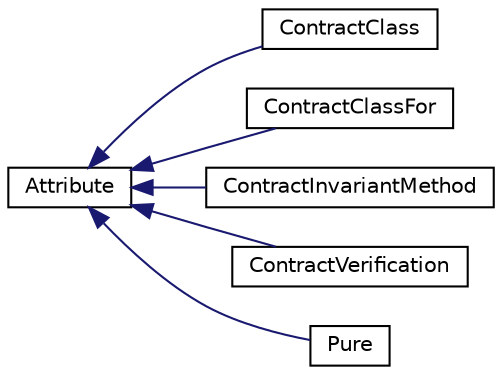 digraph "Graphical Class Hierarchy"
{
  edge [fontname="Helvetica",fontsize="10",labelfontname="Helvetica",labelfontsize="10"];
  node [fontname="Helvetica",fontsize="10",shape=record];
  rankdir="LR";
  Node0 [label="Attribute",height=0.2,width=0.4,color="black", fillcolor="white", style="filled",URL="$class_attribute.html"];
  Node0 -> Node1 [dir="back",color="midnightblue",fontsize="10",style="solid",fontname="Helvetica"];
  Node1 [label="ContractClass",height=0.2,width=0.4,color="black", fillcolor="white", style="filled",URL="$class_system_1_1_diagnostics_1_1_contracts_1_1_contract_class.html"];
  Node0 -> Node2 [dir="back",color="midnightblue",fontsize="10",style="solid",fontname="Helvetica"];
  Node2 [label="ContractClassFor",height=0.2,width=0.4,color="black", fillcolor="white", style="filled",URL="$class_system_1_1_diagnostics_1_1_contracts_1_1_contract_class_for.html"];
  Node0 -> Node3 [dir="back",color="midnightblue",fontsize="10",style="solid",fontname="Helvetica"];
  Node3 [label="ContractInvariantMethod",height=0.2,width=0.4,color="black", fillcolor="white", style="filled",URL="$class_system_1_1_diagnostics_1_1_contracts_1_1_contract_invariant_method.html"];
  Node0 -> Node4 [dir="back",color="midnightblue",fontsize="10",style="solid",fontname="Helvetica"];
  Node4 [label="ContractVerification",height=0.2,width=0.4,color="black", fillcolor="white", style="filled",URL="$class_system_1_1_diagnostics_1_1_contracts_1_1_contract_verification.html"];
  Node0 -> Node5 [dir="back",color="midnightblue",fontsize="10",style="solid",fontname="Helvetica"];
  Node5 [label="Pure",height=0.2,width=0.4,color="black", fillcolor="white", style="filled",URL="$class_system_1_1_diagnostics_1_1_contracts_1_1_pure.html"];
}
